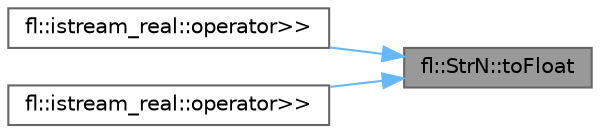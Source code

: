 digraph "fl::StrN::toFloat"
{
 // INTERACTIVE_SVG=YES
 // LATEX_PDF_SIZE
  bgcolor="transparent";
  edge [fontname=Helvetica,fontsize=10,labelfontname=Helvetica,labelfontsize=10];
  node [fontname=Helvetica,fontsize=10,shape=box,height=0.2,width=0.4];
  rankdir="RL";
  Node1 [id="Node000001",label="fl::StrN::toFloat",height=0.2,width=0.4,color="gray40", fillcolor="grey60", style="filled", fontcolor="black",tooltip=" "];
  Node1 -> Node2 [id="edge1_Node000001_Node000002",dir="back",color="steelblue1",style="solid",tooltip=" "];
  Node2 [id="Node000002",label="fl::istream_real::operator\>\>",height=0.2,width=0.4,color="grey40", fillcolor="white", style="filled",URL="$dc/d4b/classfl_1_1istream__real_a8f0d56f637760931439c9d9e03663944.html#a8f0d56f637760931439c9d9e03663944",tooltip=" "];
  Node1 -> Node3 [id="edge2_Node000001_Node000003",dir="back",color="steelblue1",style="solid",tooltip=" "];
  Node3 [id="Node000003",label="fl::istream_real::operator\>\>",height=0.2,width=0.4,color="grey40", fillcolor="white", style="filled",URL="$dc/d4b/classfl_1_1istream__real_a8ca5d5b7033dc1286a7d7c842561ca1f.html#a8ca5d5b7033dc1286a7d7c842561ca1f",tooltip=" "];
}
